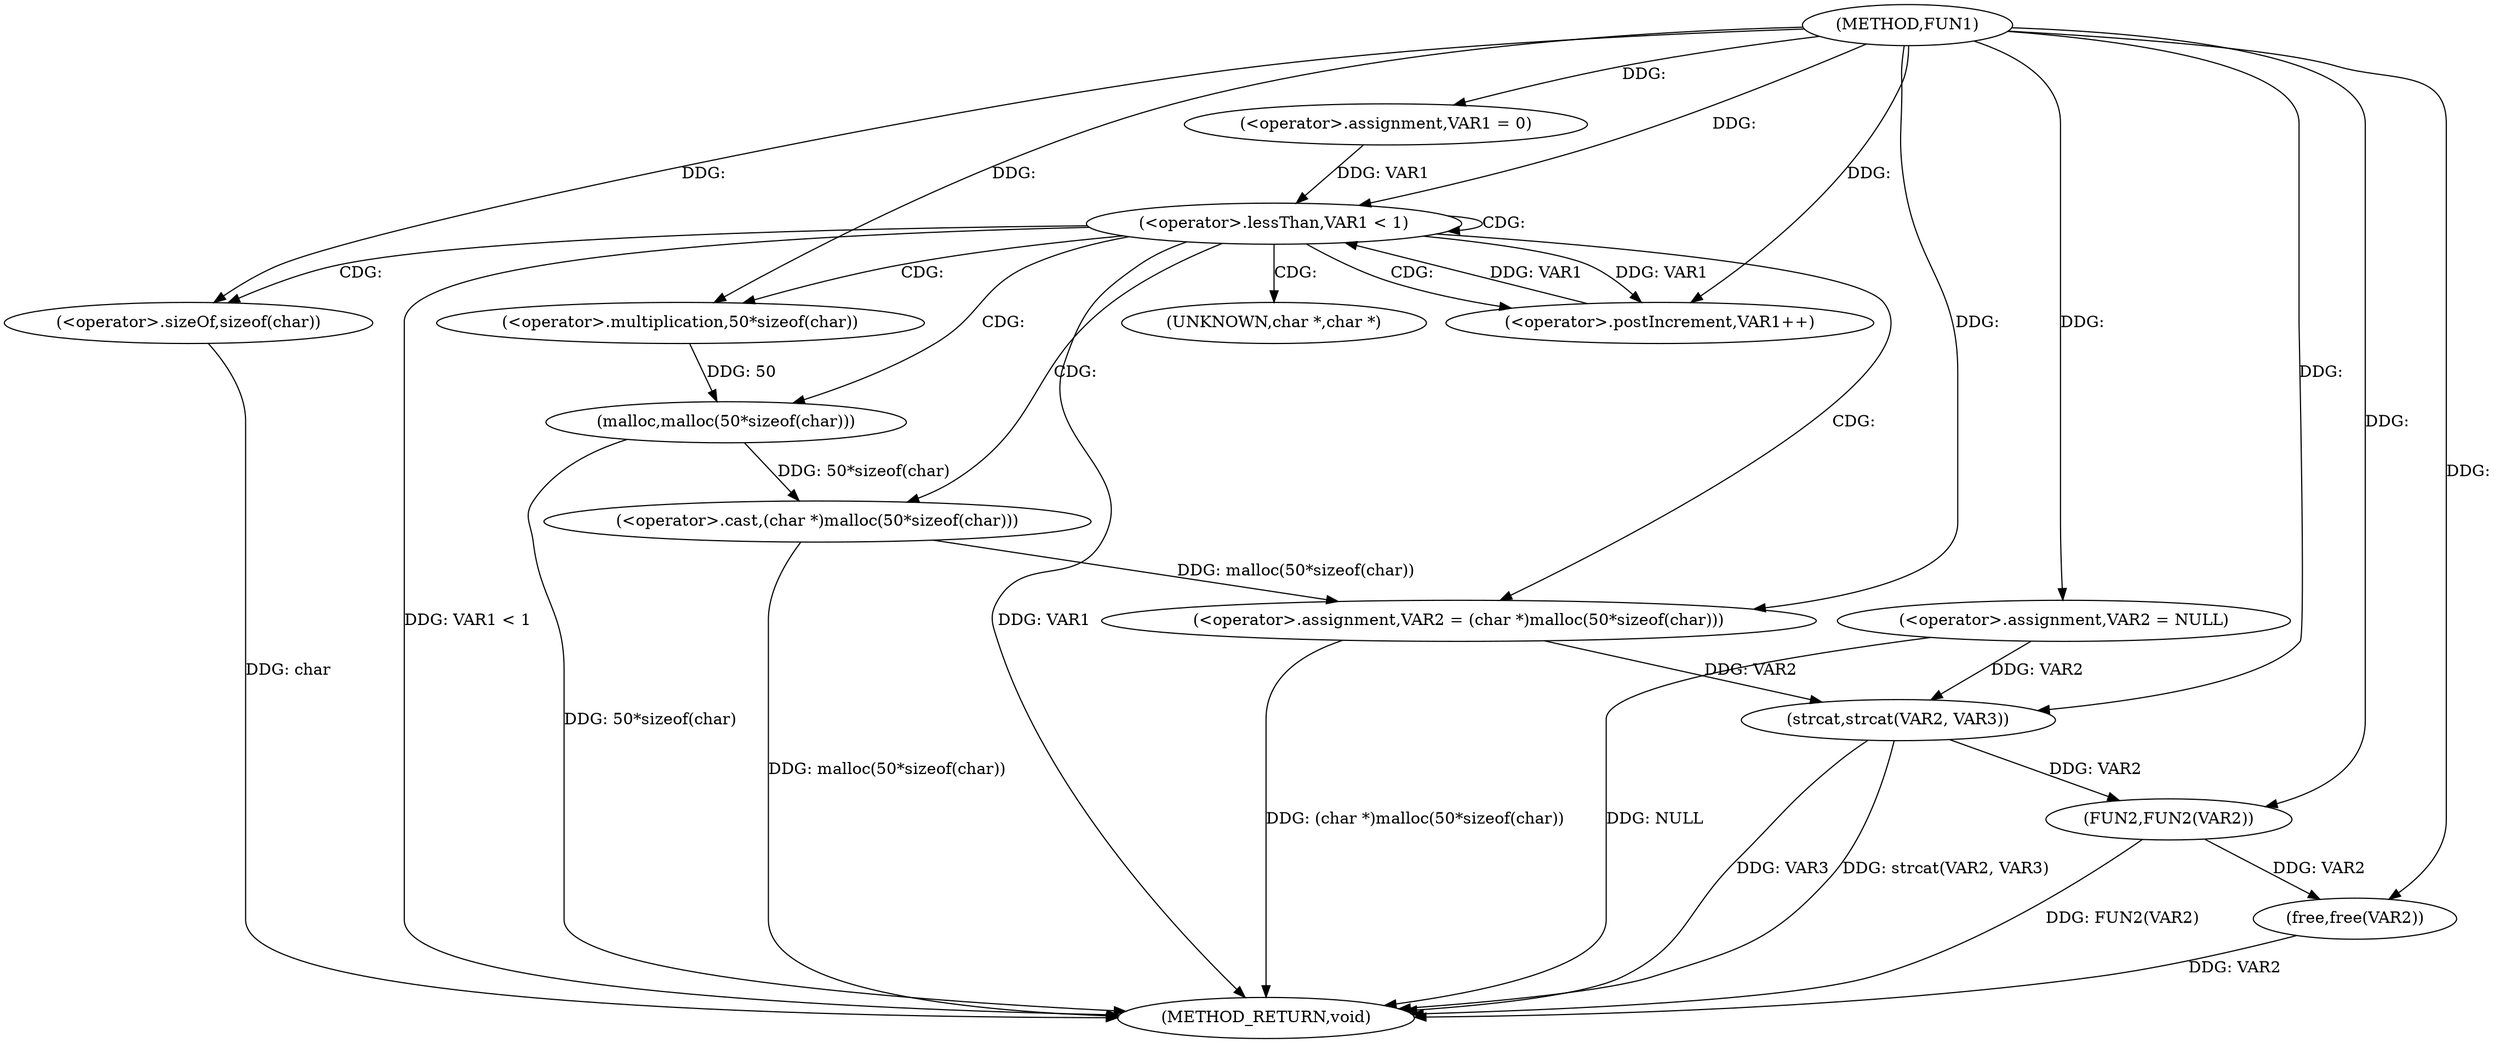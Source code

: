 digraph FUN1 {  
"1000100" [label = "(METHOD,FUN1)" ]
"1000135" [label = "(METHOD_RETURN,void)" ]
"1000104" [label = "(<operator>.assignment,VAR2 = NULL)" ]
"1000108" [label = "(<operator>.assignment,VAR1 = 0)" ]
"1000111" [label = "(<operator>.lessThan,VAR1 < 1)" ]
"1000114" [label = "(<operator>.postIncrement,VAR1++)" ]
"1000117" [label = "(<operator>.assignment,VAR2 = (char *)malloc(50*sizeof(char)))" ]
"1000119" [label = "(<operator>.cast,(char *)malloc(50*sizeof(char)))" ]
"1000121" [label = "(malloc,malloc(50*sizeof(char)))" ]
"1000122" [label = "(<operator>.multiplication,50*sizeof(char))" ]
"1000124" [label = "(<operator>.sizeOf,sizeof(char))" ]
"1000128" [label = "(strcat,strcat(VAR2, VAR3))" ]
"1000131" [label = "(FUN2,FUN2(VAR2))" ]
"1000133" [label = "(free,free(VAR2))" ]
"1000120" [label = "(UNKNOWN,char *,char *)" ]
  "1000128" -> "1000135"  [ label = "DDG: VAR3"] 
  "1000124" -> "1000135"  [ label = "DDG: char"] 
  "1000133" -> "1000135"  [ label = "DDG: VAR2"] 
  "1000119" -> "1000135"  [ label = "DDG: malloc(50*sizeof(char))"] 
  "1000121" -> "1000135"  [ label = "DDG: 50*sizeof(char)"] 
  "1000128" -> "1000135"  [ label = "DDG: strcat(VAR2, VAR3)"] 
  "1000117" -> "1000135"  [ label = "DDG: (char *)malloc(50*sizeof(char))"] 
  "1000111" -> "1000135"  [ label = "DDG: VAR1 < 1"] 
  "1000104" -> "1000135"  [ label = "DDG: NULL"] 
  "1000111" -> "1000135"  [ label = "DDG: VAR1"] 
  "1000131" -> "1000135"  [ label = "DDG: FUN2(VAR2)"] 
  "1000100" -> "1000104"  [ label = "DDG: "] 
  "1000100" -> "1000108"  [ label = "DDG: "] 
  "1000114" -> "1000111"  [ label = "DDG: VAR1"] 
  "1000108" -> "1000111"  [ label = "DDG: VAR1"] 
  "1000100" -> "1000111"  [ label = "DDG: "] 
  "1000111" -> "1000114"  [ label = "DDG: VAR1"] 
  "1000100" -> "1000114"  [ label = "DDG: "] 
  "1000119" -> "1000117"  [ label = "DDG: malloc(50*sizeof(char))"] 
  "1000100" -> "1000117"  [ label = "DDG: "] 
  "1000121" -> "1000119"  [ label = "DDG: 50*sizeof(char)"] 
  "1000122" -> "1000121"  [ label = "DDG: 50"] 
  "1000100" -> "1000122"  [ label = "DDG: "] 
  "1000100" -> "1000124"  [ label = "DDG: "] 
  "1000104" -> "1000128"  [ label = "DDG: VAR2"] 
  "1000117" -> "1000128"  [ label = "DDG: VAR2"] 
  "1000100" -> "1000128"  [ label = "DDG: "] 
  "1000128" -> "1000131"  [ label = "DDG: VAR2"] 
  "1000100" -> "1000131"  [ label = "DDG: "] 
  "1000131" -> "1000133"  [ label = "DDG: VAR2"] 
  "1000100" -> "1000133"  [ label = "DDG: "] 
  "1000111" -> "1000121"  [ label = "CDG: "] 
  "1000111" -> "1000124"  [ label = "CDG: "] 
  "1000111" -> "1000119"  [ label = "CDG: "] 
  "1000111" -> "1000114"  [ label = "CDG: "] 
  "1000111" -> "1000120"  [ label = "CDG: "] 
  "1000111" -> "1000117"  [ label = "CDG: "] 
  "1000111" -> "1000111"  [ label = "CDG: "] 
  "1000111" -> "1000122"  [ label = "CDG: "] 
}
